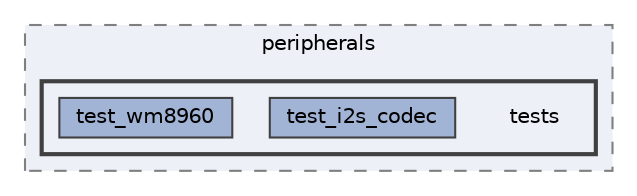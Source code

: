 digraph "Arduino/GetStartedWithMachineLearningOnArduino/tflite-micro-arduino-examples-main/src/peripherals/tests"
{
 // LATEX_PDF_SIZE
  bgcolor="transparent";
  edge [fontname=Helvetica,fontsize=10,labelfontname=Helvetica,labelfontsize=10];
  node [fontname=Helvetica,fontsize=10,shape=box,height=0.2,width=0.4];
  compound=true
  subgraph clusterdir_a04dbf6dd37629f8d82707e6fd58207b {
    graph [ bgcolor="#edf0f7", pencolor="grey50", label="peripherals", fontname=Helvetica,fontsize=10 style="filled,dashed", URL="dir_a04dbf6dd37629f8d82707e6fd58207b.html",tooltip=""]
  subgraph clusterdir_7a4f6bc5eb55655be942dc3547981778 {
    graph [ bgcolor="#edf0f7", pencolor="grey25", label="", fontname=Helvetica,fontsize=10 style="filled,bold", URL="dir_7a4f6bc5eb55655be942dc3547981778.html",tooltip=""]
    dir_7a4f6bc5eb55655be942dc3547981778 [shape=plaintext, label="tests"];
  dir_76b74b2eda8a8ea91e0da86c2a54f518 [label="test_i2s_codec", fillcolor="#a2b4d6", color="grey25", style="filled", URL="dir_76b74b2eda8a8ea91e0da86c2a54f518.html",tooltip=""];
  dir_f885164f2befb35991a64c412e275143 [label="test_wm8960", fillcolor="#a2b4d6", color="grey25", style="filled", URL="dir_f885164f2befb35991a64c412e275143.html",tooltip=""];
  }
  }
}
